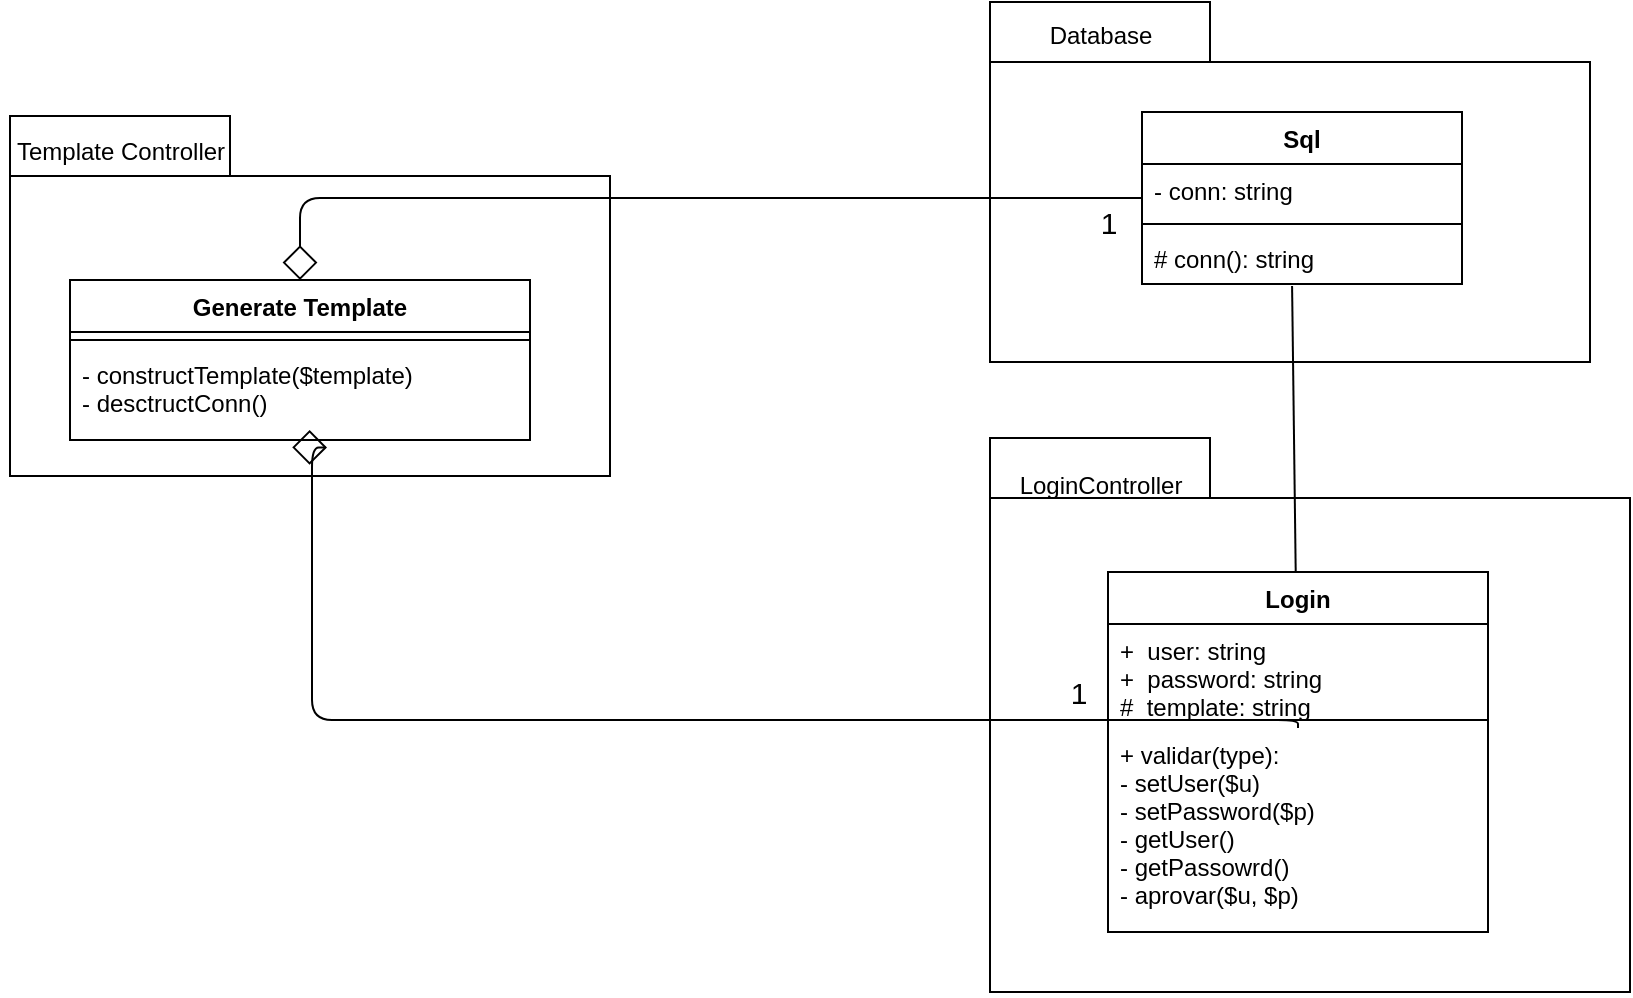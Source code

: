 <mxfile version="16.5.3" type="device"><diagram id="_mWjkJzacN79sNj7kGQ9" name="Page-3"><mxGraphModel dx="868" dy="1639" grid="1" gridSize="10" guides="1" tooltips="1" connect="1" arrows="1" fold="1" page="1" pageScale="1" pageWidth="827" pageHeight="1169" math="0" shadow="0"><root><mxCell id="VuGqqJDKLcZ8uZqmP-r9-0"/><mxCell id="VuGqqJDKLcZ8uZqmP-r9-1" parent="VuGqqJDKLcZ8uZqmP-r9-0"/><mxCell id="yMt-edW2PwBj2J0zZ8v5-24" value="" style="group" vertex="1" connectable="0" parent="VuGqqJDKLcZ8uZqmP-r9-1"><mxGeometry x="550" y="198" width="320" height="279" as="geometry"/></mxCell><mxCell id="yMt-edW2PwBj2J0zZ8v5-21" value="" style="shape=folder;fontStyle=1;spacingTop=10;tabWidth=110;tabHeight=30;tabPosition=left;html=1;" vertex="1" parent="yMt-edW2PwBj2J0zZ8v5-24"><mxGeometry width="320" height="277" as="geometry"/></mxCell><mxCell id="yMt-edW2PwBj2J0zZ8v5-23" value="" style="group" vertex="1" connectable="0" parent="yMt-edW2PwBj2J0zZ8v5-24"><mxGeometry y="2" width="320" height="277" as="geometry"/></mxCell><mxCell id="yMt-edW2PwBj2J0zZ8v5-22" value="LoginController" style="text;html=1;align=center;verticalAlign=middle;resizable=0;points=[];autosize=1;strokeColor=none;fillColor=none;" vertex="1" parent="yMt-edW2PwBj2J0zZ8v5-23"><mxGeometry x="5.333" y="12.311" width="100" height="20" as="geometry"/></mxCell><mxCell id="yMt-edW2PwBj2J0zZ8v5-14" value="1" style="text;html=1;align=center;verticalAlign=middle;resizable=0;points=[];autosize=1;strokeColor=none;fillColor=none;fontSize=15;" vertex="1" parent="yMt-edW2PwBj2J0zZ8v5-23"><mxGeometry x="34" y="115" width="20" height="20" as="geometry"/></mxCell><mxCell id="yMt-edW2PwBj2J0zZ8v5-19" value="" style="group" vertex="1" connectable="0" parent="VuGqqJDKLcZ8uZqmP-r9-1"><mxGeometry x="55" y="37" width="305" height="180" as="geometry"/></mxCell><mxCell id="yMt-edW2PwBj2J0zZ8v5-17" value="" style="shape=folder;fontStyle=1;spacingTop=10;tabWidth=110;tabHeight=30;tabPosition=left;html=1;" vertex="1" parent="yMt-edW2PwBj2J0zZ8v5-19"><mxGeometry x="5" width="300" height="180" as="geometry"/></mxCell><mxCell id="yMt-edW2PwBj2J0zZ8v5-18" value="Template Controller" style="text;html=1;align=center;verticalAlign=middle;resizable=0;points=[];autosize=1;strokeColor=none;fillColor=none;" vertex="1" parent="yMt-edW2PwBj2J0zZ8v5-19"><mxGeometry y="8" width="120" height="20" as="geometry"/></mxCell><mxCell id="VuGqqJDKLcZ8uZqmP-r9-4" value="" style="group" vertex="1" connectable="0" parent="VuGqqJDKLcZ8uZqmP-r9-1"><mxGeometry x="550" y="-20" width="300" height="180" as="geometry"/></mxCell><mxCell id="VuGqqJDKLcZ8uZqmP-r9-2" value="" style="shape=folder;fontStyle=1;spacingTop=10;tabWidth=110;tabHeight=30;tabPosition=left;html=1;" vertex="1" parent="VuGqqJDKLcZ8uZqmP-r9-4"><mxGeometry width="300" height="180" as="geometry"/></mxCell><mxCell id="VuGqqJDKLcZ8uZqmP-r9-3" value="Database" style="text;html=1;align=center;verticalAlign=middle;resizable=0;points=[];autosize=1;strokeColor=none;fillColor=none;" vertex="1" parent="VuGqqJDKLcZ8uZqmP-r9-4"><mxGeometry x="20" y="7" width="70" height="20" as="geometry"/></mxCell><mxCell id="yMt-edW2PwBj2J0zZ8v5-0" style="edgeStyle=orthogonalEdgeStyle;html=1;entryX=0.5;entryY=0;entryDx=0;entryDy=0;fontSize=15;endArrow=diamond;endFill=0;endSize=15;strokeWidth=1;" edge="1" parent="VuGqqJDKLcZ8uZqmP-r9-1" source="yMt-edW2PwBj2J0zZ8v5-1" target="yMt-edW2PwBj2J0zZ8v5-10"><mxGeometry relative="1" as="geometry"/></mxCell><mxCell id="yMt-edW2PwBj2J0zZ8v5-1" value="Sql" style="swimlane;fontStyle=1;align=center;verticalAlign=top;childLayout=stackLayout;horizontal=1;startSize=26;horizontalStack=0;resizeParent=1;resizeParentMax=0;resizeLast=0;collapsible=1;marginBottom=0;" vertex="1" parent="VuGqqJDKLcZ8uZqmP-r9-1"><mxGeometry x="626" y="35" width="160" height="86" as="geometry"/></mxCell><mxCell id="yMt-edW2PwBj2J0zZ8v5-2" value="- conn: string" style="text;strokeColor=none;fillColor=none;align=left;verticalAlign=top;spacingLeft=4;spacingRight=4;overflow=hidden;rotatable=0;points=[[0,0.5],[1,0.5]];portConstraint=eastwest;" vertex="1" parent="yMt-edW2PwBj2J0zZ8v5-1"><mxGeometry y="26" width="160" height="26" as="geometry"/></mxCell><mxCell id="yMt-edW2PwBj2J0zZ8v5-3" value="" style="line;strokeWidth=1;fillColor=none;align=left;verticalAlign=middle;spacingTop=-1;spacingLeft=3;spacingRight=3;rotatable=0;labelPosition=right;points=[];portConstraint=eastwest;" vertex="1" parent="yMt-edW2PwBj2J0zZ8v5-1"><mxGeometry y="52" width="160" height="8" as="geometry"/></mxCell><mxCell id="yMt-edW2PwBj2J0zZ8v5-4" value="# conn(): string" style="text;strokeColor=none;fillColor=none;align=left;verticalAlign=top;spacingLeft=4;spacingRight=4;overflow=hidden;rotatable=0;points=[[0,0.5],[1,0.5]];portConstraint=eastwest;" vertex="1" parent="yMt-edW2PwBj2J0zZ8v5-1"><mxGeometry y="60" width="160" height="26" as="geometry"/></mxCell><mxCell id="yMt-edW2PwBj2J0zZ8v5-5" style="edgeStyle=none;html=1;endArrow=none;endFill=0;entryX=0.469;entryY=1.038;entryDx=0;entryDy=0;entryPerimeter=0;" edge="1" parent="VuGqqJDKLcZ8uZqmP-r9-1" source="yMt-edW2PwBj2J0zZ8v5-6" target="yMt-edW2PwBj2J0zZ8v5-4"><mxGeometry relative="1" as="geometry"><mxPoint x="478" y="120" as="targetPoint"/></mxGeometry></mxCell><mxCell id="yMt-edW2PwBj2J0zZ8v5-13" style="edgeStyle=orthogonalEdgeStyle;html=1;endArrow=diamond;endFill=0;strokeWidth=1;endSize=15;entryX=0.483;entryY=1.08;entryDx=0;entryDy=0;entryPerimeter=0;" edge="1" parent="VuGqqJDKLcZ8uZqmP-r9-1" source="yMt-edW2PwBj2J0zZ8v5-9" target="yMt-edW2PwBj2J0zZ8v5-12"><mxGeometry relative="1" as="geometry"><mxPoint x="210" y="210" as="targetPoint"/><Array as="points"><mxPoint x="211" y="339"/></Array></mxGeometry></mxCell><mxCell id="yMt-edW2PwBj2J0zZ8v5-15" value="1" style="text;html=1;align=center;verticalAlign=middle;resizable=0;points=[];autosize=1;strokeColor=none;fillColor=none;fontSize=15;" vertex="1" parent="VuGqqJDKLcZ8uZqmP-r9-1"><mxGeometry x="599" y="80" width="20" height="20" as="geometry"/></mxCell><mxCell id="yMt-edW2PwBj2J0zZ8v5-10" value="Generate Template" style="swimlane;fontStyle=1;align=center;verticalAlign=top;childLayout=stackLayout;horizontal=1;startSize=26;horizontalStack=0;resizeParent=1;resizeParentMax=0;resizeLast=0;collapsible=1;marginBottom=0;" vertex="1" parent="VuGqqJDKLcZ8uZqmP-r9-1"><mxGeometry x="90" y="119" width="230" height="80" as="geometry"/></mxCell><mxCell id="yMt-edW2PwBj2J0zZ8v5-11" value="" style="line;strokeWidth=1;fillColor=none;align=left;verticalAlign=middle;spacingTop=-1;spacingLeft=3;spacingRight=3;rotatable=0;labelPosition=right;points=[];portConstraint=eastwest;" vertex="1" parent="yMt-edW2PwBj2J0zZ8v5-10"><mxGeometry y="26" width="230" height="8" as="geometry"/></mxCell><mxCell id="yMt-edW2PwBj2J0zZ8v5-12" value="- constructTemplate($template)&#10;- desctructConn()" style="text;strokeColor=none;fillColor=none;align=left;verticalAlign=top;spacingLeft=4;spacingRight=4;overflow=hidden;rotatable=0;points=[[0,0.5],[1,0.5]];portConstraint=eastwest;" vertex="1" parent="yMt-edW2PwBj2J0zZ8v5-10"><mxGeometry y="34" width="230" height="46" as="geometry"/></mxCell><mxCell id="yMt-edW2PwBj2J0zZ8v5-6" value="Login" style="swimlane;fontStyle=1;align=center;verticalAlign=top;childLayout=stackLayout;horizontal=1;startSize=26;horizontalStack=0;resizeParent=1;resizeParentMax=0;resizeLast=0;collapsible=1;marginBottom=0;" vertex="1" parent="VuGqqJDKLcZ8uZqmP-r9-1"><mxGeometry x="609" y="265" width="190" height="180" as="geometry"/></mxCell><mxCell id="yMt-edW2PwBj2J0zZ8v5-7" value="+  user: string&#10;+  password: string&#10;#  template: string" style="text;strokeColor=none;fillColor=none;align=left;verticalAlign=top;spacingLeft=4;spacingRight=4;overflow=hidden;rotatable=0;points=[[0,0.5],[1,0.5]];portConstraint=eastwest;" vertex="1" parent="yMt-edW2PwBj2J0zZ8v5-6"><mxGeometry y="26" width="190" height="44" as="geometry"/></mxCell><mxCell id="yMt-edW2PwBj2J0zZ8v5-8" value="" style="line;strokeWidth=1;fillColor=none;align=left;verticalAlign=middle;spacingTop=-1;spacingLeft=3;spacingRight=3;rotatable=0;labelPosition=right;points=[];portConstraint=eastwest;" vertex="1" parent="yMt-edW2PwBj2J0zZ8v5-6"><mxGeometry y="70" width="190" height="8" as="geometry"/></mxCell><mxCell id="yMt-edW2PwBj2J0zZ8v5-9" value="+ validar(type): &#10;- setUser($u)&#10;- setPassword($p)&#10;- getUser()&#10;- getPassowrd()&#10;- aprovar($u, $p)" style="text;strokeColor=none;fillColor=none;align=left;verticalAlign=top;spacingLeft=4;spacingRight=4;overflow=hidden;rotatable=0;points=[[0,0.5],[1,0.5]];portConstraint=eastwest;" vertex="1" parent="yMt-edW2PwBj2J0zZ8v5-6"><mxGeometry y="78" width="190" height="102" as="geometry"/></mxCell></root></mxGraphModel></diagram></mxfile>